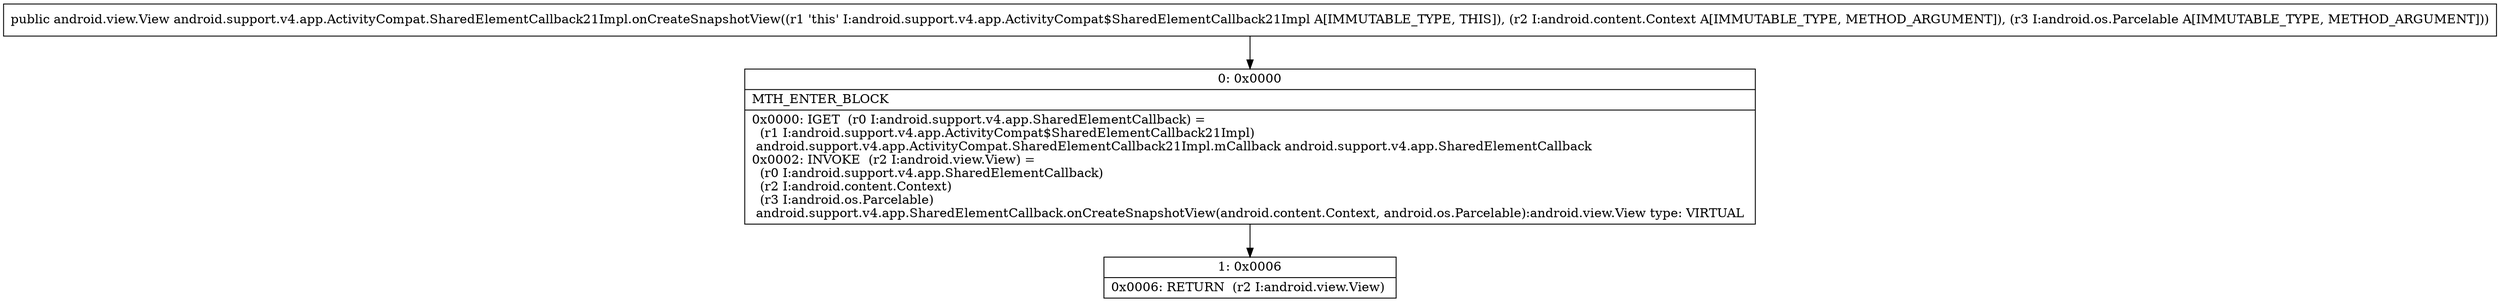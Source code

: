 digraph "CFG forandroid.support.v4.app.ActivityCompat.SharedElementCallback21Impl.onCreateSnapshotView(Landroid\/content\/Context;Landroid\/os\/Parcelable;)Landroid\/view\/View;" {
Node_0 [shape=record,label="{0\:\ 0x0000|MTH_ENTER_BLOCK\l|0x0000: IGET  (r0 I:android.support.v4.app.SharedElementCallback) = \l  (r1 I:android.support.v4.app.ActivityCompat$SharedElementCallback21Impl)\l android.support.v4.app.ActivityCompat.SharedElementCallback21Impl.mCallback android.support.v4.app.SharedElementCallback \l0x0002: INVOKE  (r2 I:android.view.View) = \l  (r0 I:android.support.v4.app.SharedElementCallback)\l  (r2 I:android.content.Context)\l  (r3 I:android.os.Parcelable)\l android.support.v4.app.SharedElementCallback.onCreateSnapshotView(android.content.Context, android.os.Parcelable):android.view.View type: VIRTUAL \l}"];
Node_1 [shape=record,label="{1\:\ 0x0006|0x0006: RETURN  (r2 I:android.view.View) \l}"];
MethodNode[shape=record,label="{public android.view.View android.support.v4.app.ActivityCompat.SharedElementCallback21Impl.onCreateSnapshotView((r1 'this' I:android.support.v4.app.ActivityCompat$SharedElementCallback21Impl A[IMMUTABLE_TYPE, THIS]), (r2 I:android.content.Context A[IMMUTABLE_TYPE, METHOD_ARGUMENT]), (r3 I:android.os.Parcelable A[IMMUTABLE_TYPE, METHOD_ARGUMENT])) }"];
MethodNode -> Node_0;
Node_0 -> Node_1;
}

